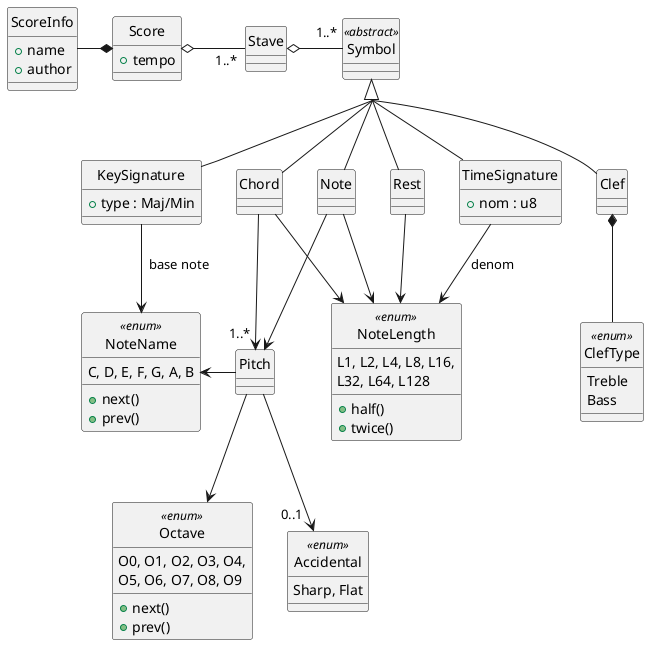 @startuml

' !include theme.puml
hide circle
skinparam groupInheritance 6

class Symbol << abstract >>
class KeySignature extends Symbol {
    + type : Maj/Min
}
class Note extends Symbol
class Chord extends Symbol
class Rest extends Symbol
class TimeSignature extends Symbol {
    + nom : u8
}
class Clef extends Symbol {
}
enum NoteName << enum >> {
    C, D, E, F, G, A, B
    + next()
    + prev()
}
enum NoteLength << enum >> {
    L1, L2, L4, L8, L16,
    L32, L64, L128
    + half()
    + twice()
}
enum ClefType << enum >> {
    Treble
    Bass
}

struct ScoreInfo {
    + name
    + author
}
class Score {
    + tempo
}
class Stave
class Pitch
enum Octave << enum >> {
    O0, O1, O2, O3, O4,
    O5, O6, O7, O8, O9
    + next()
    + prev()
}
enum Accidental << enum >> {
    Sharp, Flat
}

Score *-left- ScoreInfo
Score o-right- "1..*" Stave : "        "
Stave o-right- "      1..*" Symbol

Clef *-down- ClefType

KeySignature -down-> NoteName : "  base note"
TimeSignature -down-> NoteLength : "denom    "
Rest -down-> NoteLength
Chord -down-> NoteLength
Note -down-> NoteLength
Pitch "1..* " <-up- Chord

Note -down-> Pitch
Pitch -left-> NoteName
Pitch -down-> Octave
Pitch -down-> "0..1  " Accidental

@enduml
